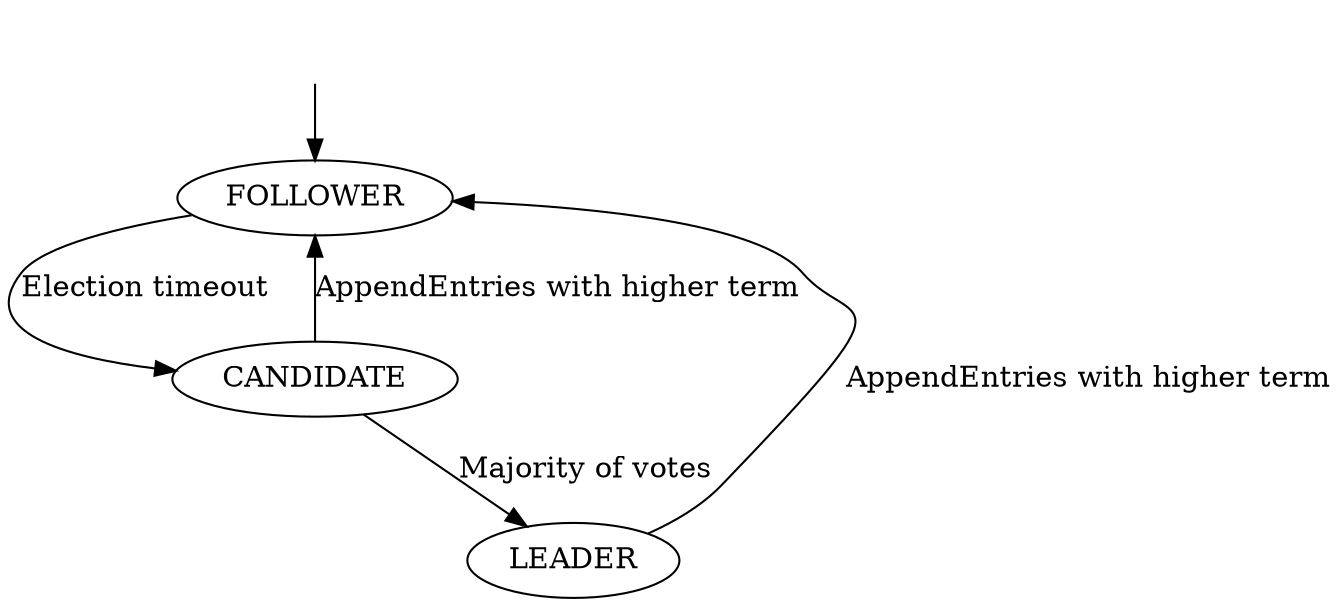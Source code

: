 digraph G {
 INIT [style="invisible"];
 FOLLOWER;
 CANDIDATE;
 LEADER;

 
 INIT -> FOLLOWER;
 FOLLOWER -> CANDIDATE [label="Election timeout"];
 CANDIDATE -> FOLLOWER [label="AppendEntries with higher term"];
 CANDIDATE -> LEADER [label="Majority of votes"];
 LEADER -> FOLLOWER [label="AppendEntries with higher term"];
}

digraph G {
 INIT [style="invisible"];
 FOLLOWER;
 CANDIDATE;
 LEADER;

 
 INIT -> FOLLOWER;
 FOLLOWER -> end_election_timer -> CANDIDATE;
 FOLLOWER -> receive_request_vote;
 FOLLOWER -> receive_append_entries;
 CANDIDATE -> send_vote_requests;
 CANDIDATE -> receive_append_entries;
 CANDIDATE -> receive_response_vote -> LEADER;
 receive_response_vote -> FOLLOWER;
 LEADER -> send_append_entries;
 LEADER -> receive_response_append; 
}

digraph G {
 INIT [style="invisible"];
 FOLLOWER;
 CANDIDATE;
 LEADER;

 
 INIT -> FOLLOWER;
 FOLLOWER -> CANDIDATE [label="end_election_timer"];
 FOLLOWER -> FOLLOWER [label="receive_request_vote"];
 FOLLOWER -> FOLLOWER [label="receive_append_entries"];
 CANDIDATE -> CANDIDATE [label="send_vote_requests"];
 CANDIDATE -> CANDIDATE [label="receive_append_entries"];
 CANDIDATE -> LEADER [label="receive_response_vote"];
 CANDIDATE -> FOLLOWER [label="receive_response_vote"];
 LEADER -> LEADER [label="send_append_entries"];
 LEADER -> LEADER [label="receive_response_append"];
}
